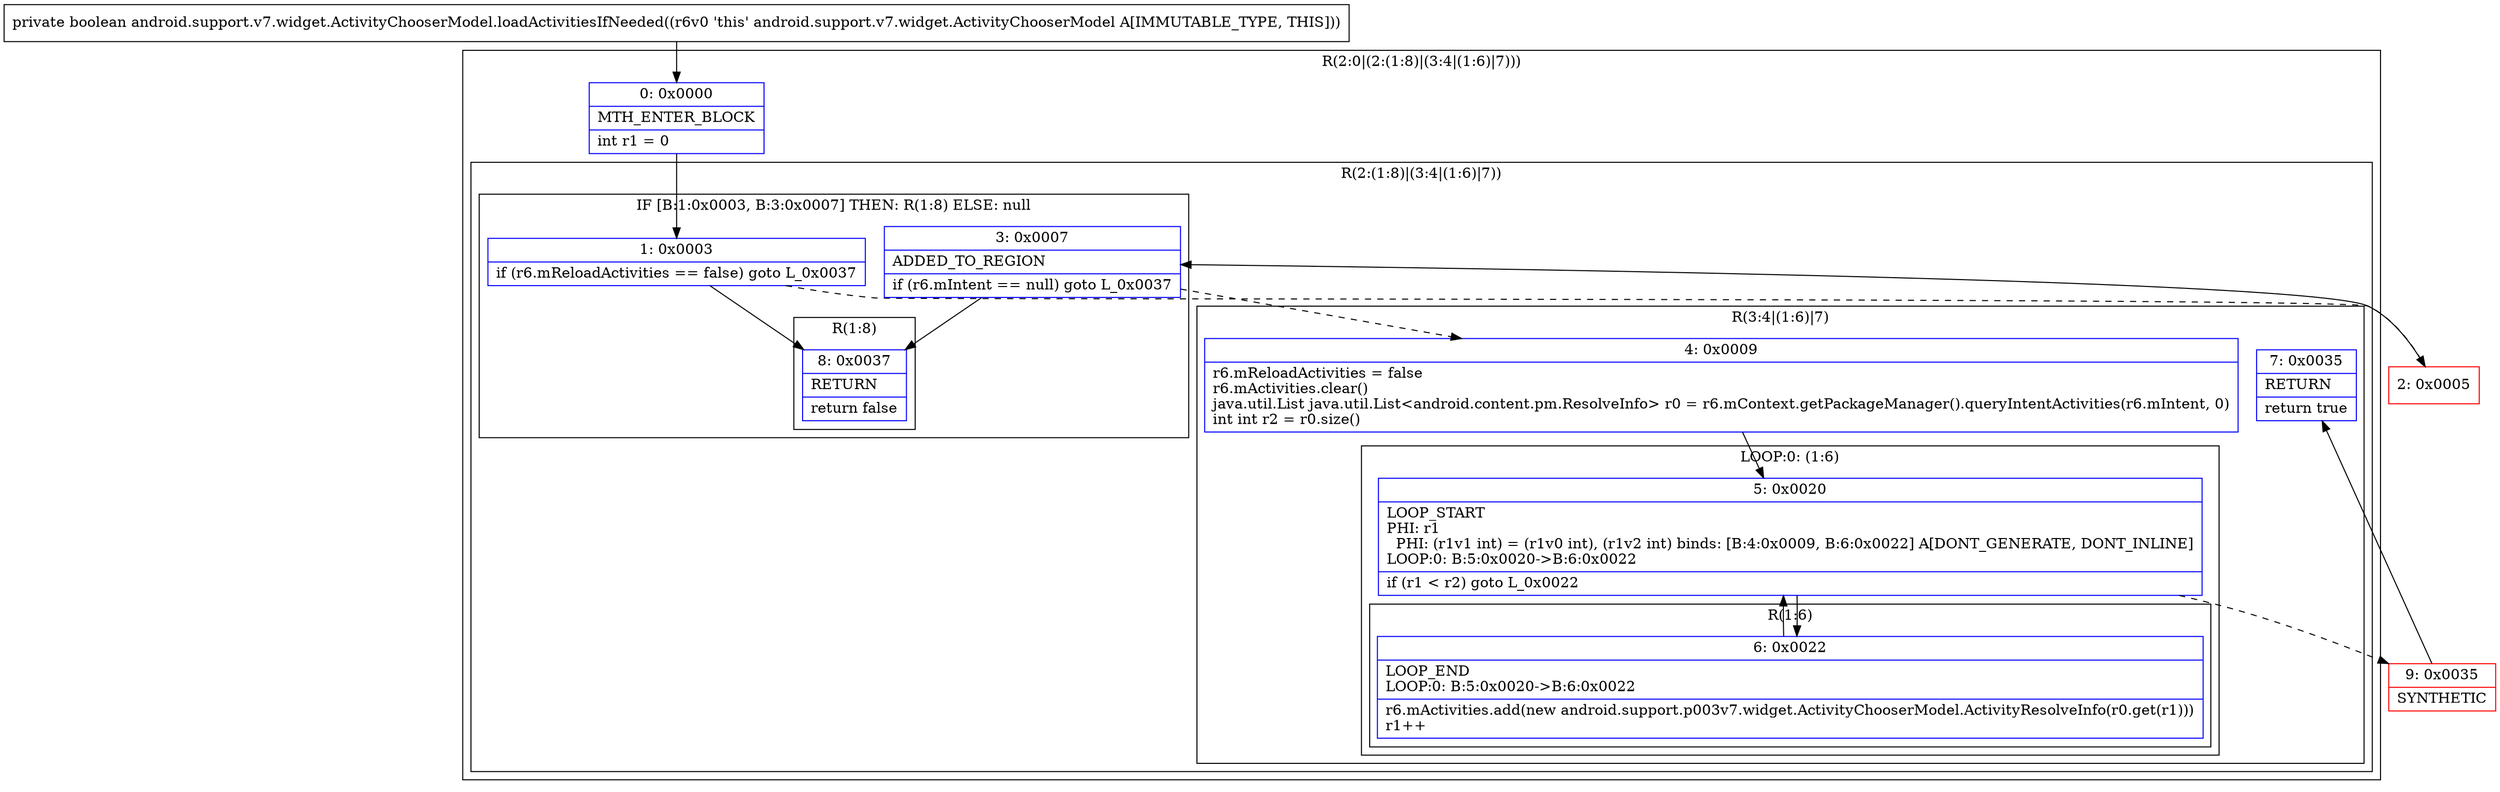 digraph "CFG forandroid.support.v7.widget.ActivityChooserModel.loadActivitiesIfNeeded()Z" {
subgraph cluster_Region_1746531874 {
label = "R(2:0|(2:(1:8)|(3:4|(1:6)|7)))";
node [shape=record,color=blue];
Node_0 [shape=record,label="{0\:\ 0x0000|MTH_ENTER_BLOCK\l|int r1 = 0\l}"];
subgraph cluster_Region_2122624151 {
label = "R(2:(1:8)|(3:4|(1:6)|7))";
node [shape=record,color=blue];
subgraph cluster_IfRegion_710733512 {
label = "IF [B:1:0x0003, B:3:0x0007] THEN: R(1:8) ELSE: null";
node [shape=record,color=blue];
Node_1 [shape=record,label="{1\:\ 0x0003|if (r6.mReloadActivities == false) goto L_0x0037\l}"];
Node_3 [shape=record,label="{3\:\ 0x0007|ADDED_TO_REGION\l|if (r6.mIntent == null) goto L_0x0037\l}"];
subgraph cluster_Region_1890609502 {
label = "R(1:8)";
node [shape=record,color=blue];
Node_8 [shape=record,label="{8\:\ 0x0037|RETURN\l|return false\l}"];
}
}
subgraph cluster_Region_317740525 {
label = "R(3:4|(1:6)|7)";
node [shape=record,color=blue];
Node_4 [shape=record,label="{4\:\ 0x0009|r6.mReloadActivities = false\lr6.mActivities.clear()\ljava.util.List java.util.List\<android.content.pm.ResolveInfo\> r0 = r6.mContext.getPackageManager().queryIntentActivities(r6.mIntent, 0)\lint int r2 = r0.size()\l}"];
subgraph cluster_LoopRegion_1964589078 {
label = "LOOP:0: (1:6)";
node [shape=record,color=blue];
Node_5 [shape=record,label="{5\:\ 0x0020|LOOP_START\lPHI: r1 \l  PHI: (r1v1 int) = (r1v0 int), (r1v2 int) binds: [B:4:0x0009, B:6:0x0022] A[DONT_GENERATE, DONT_INLINE]\lLOOP:0: B:5:0x0020\-\>B:6:0x0022\l|if (r1 \< r2) goto L_0x0022\l}"];
subgraph cluster_Region_338813063 {
label = "R(1:6)";
node [shape=record,color=blue];
Node_6 [shape=record,label="{6\:\ 0x0022|LOOP_END\lLOOP:0: B:5:0x0020\-\>B:6:0x0022\l|r6.mActivities.add(new android.support.p003v7.widget.ActivityChooserModel.ActivityResolveInfo(r0.get(r1)))\lr1++\l}"];
}
}
Node_7 [shape=record,label="{7\:\ 0x0035|RETURN\l|return true\l}"];
}
}
}
Node_2 [shape=record,color=red,label="{2\:\ 0x0005}"];
Node_9 [shape=record,color=red,label="{9\:\ 0x0035|SYNTHETIC\l}"];
MethodNode[shape=record,label="{private boolean android.support.v7.widget.ActivityChooserModel.loadActivitiesIfNeeded((r6v0 'this' android.support.v7.widget.ActivityChooserModel A[IMMUTABLE_TYPE, THIS])) }"];
MethodNode -> Node_0;
Node_0 -> Node_1;
Node_1 -> Node_2[style=dashed];
Node_1 -> Node_8;
Node_3 -> Node_4[style=dashed];
Node_3 -> Node_8;
Node_4 -> Node_5;
Node_5 -> Node_6;
Node_5 -> Node_9[style=dashed];
Node_6 -> Node_5;
Node_2 -> Node_3;
Node_9 -> Node_7;
}

